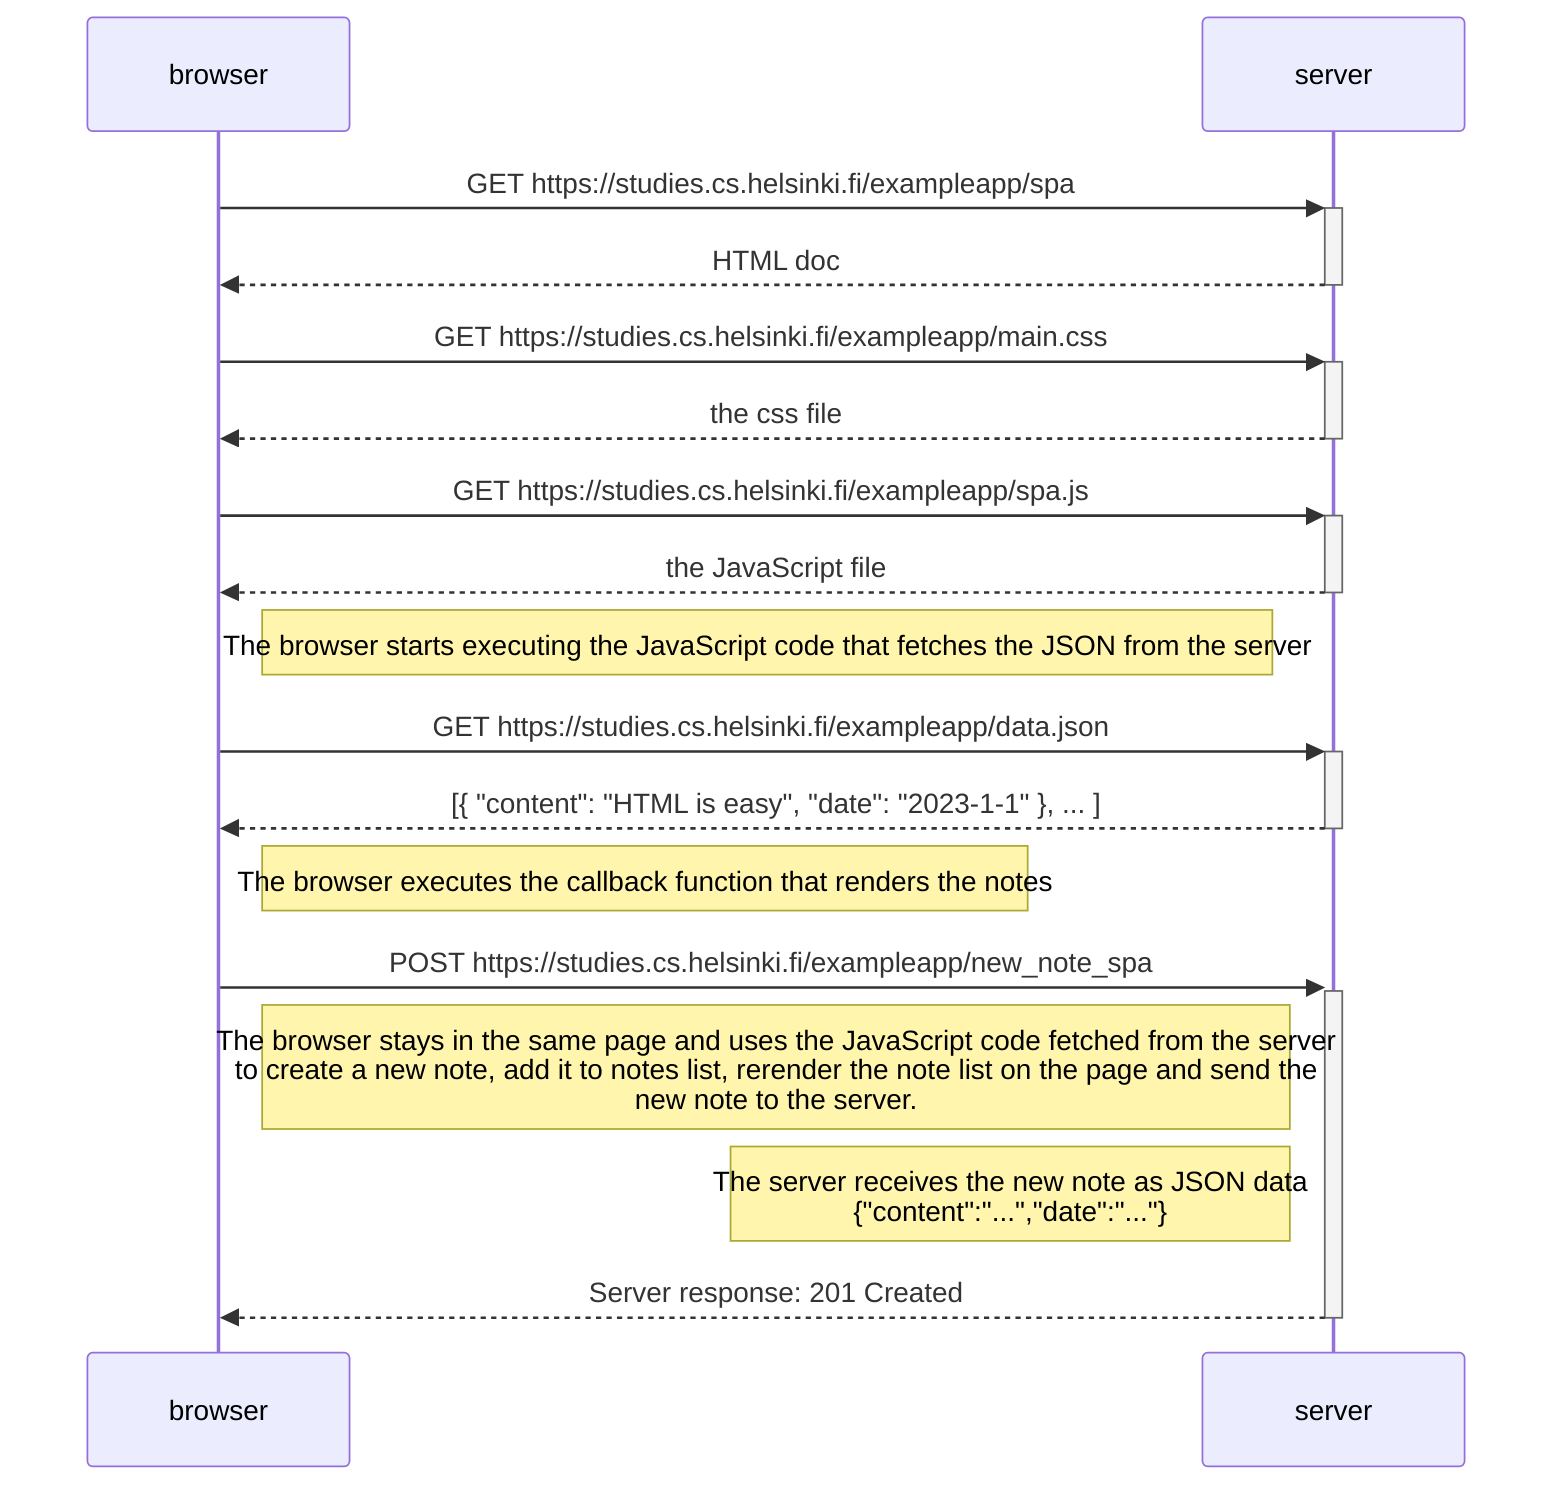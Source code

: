 sequenceDiagram
  participant browser as browser
  participant server as server

  browser ->>+ server: GET https://studies.cs.helsinki.fi/exampleapp/spa
  server -->>- browser: HTML doc
  browser ->>+ server: GET https://studies.cs.helsinki.fi/exampleapp/main.css
  server -->>- browser: the css file
  browser ->>+ server: GET https://studies.cs.helsinki.fi/exampleapp/spa.js
  server -->>- browser: the JavaScript file
  Note right of browser: The browser starts executing the JavaScript code that fetches the JSON from the server
  browser ->>+ server: GET https://studies.cs.helsinki.fi/exampleapp/data.json
  server -->>- browser: [{ "content": "HTML is easy", "date": "2023-1-1" }, ... ]
  Note right of browser: The browser executes the callback function that renders the notes
  browser ->>+ server: POST https://studies.cs.helsinki.fi/exampleapp/new_note_spa
  Note right of browser: The browser stays in the same page and uses the JavaScript code fetched from the server <br> to create a new note, add it to notes list, rerender the note list on the page and send the <br> new note to the server.

  Note left of server: The server receives the new note as JSON data <br> {"content":"...","date":"..."}
  server -->>- browser: Server response: 201 Created